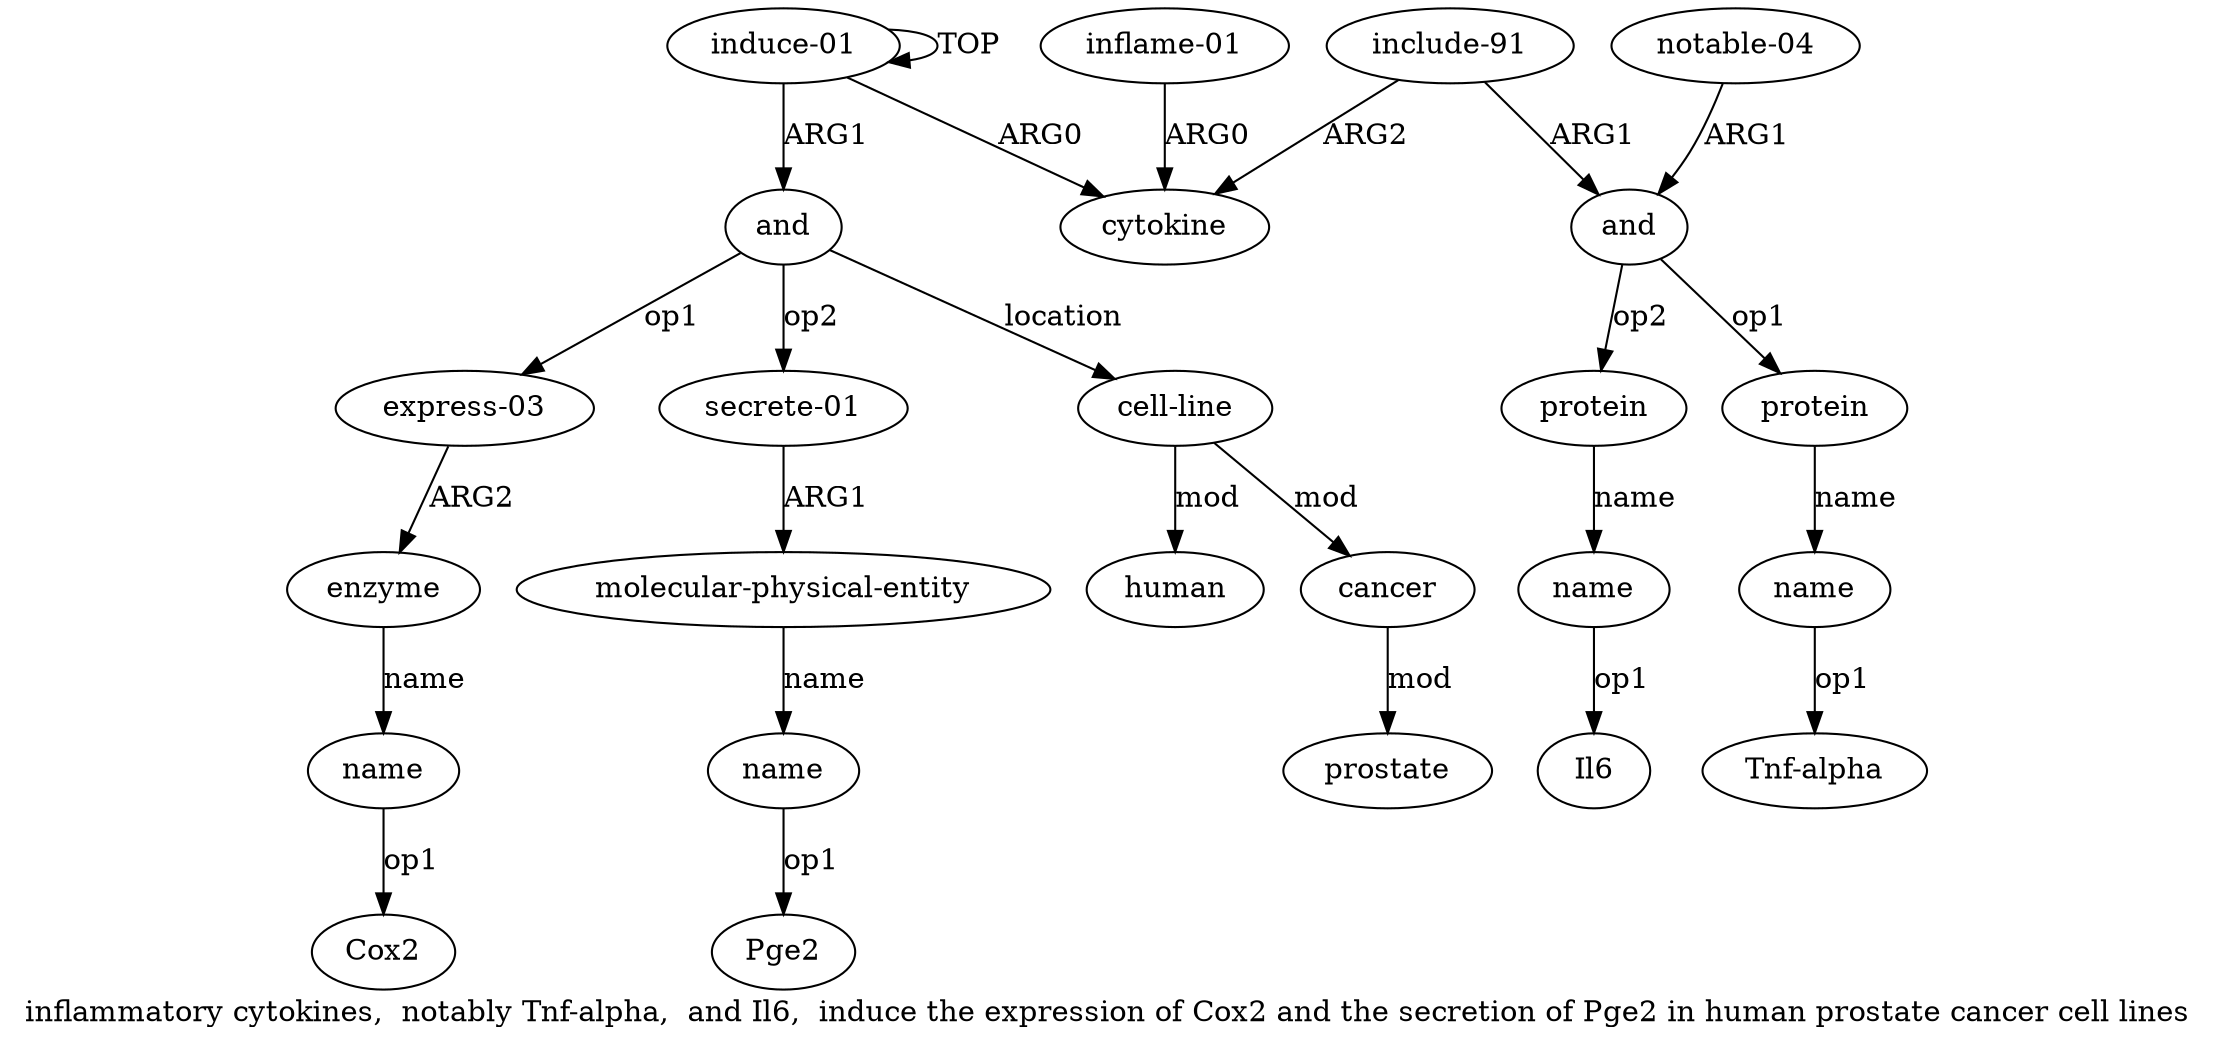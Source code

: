 digraph  {
	graph [label="inflammatory cytokines,  notably Tnf-alpha,  and Il6,  induce the expression of Cox2 and the secretion of Pge2 in human prostate \
cancer cell lines"];
	node [label="\N"];
	a20	 [color=black,
		gold_ind=20,
		gold_label=human,
		label=human,
		test_ind=20,
		test_label=human];
	"a7 Il6"	 [color=black,
		gold_ind=-1,
		gold_label=Il6,
		label=Il6,
		test_ind=-1,
		test_label=Il6];
	"a13 Cox2"	 [color=black,
		gold_ind=-1,
		gold_label=Cox2,
		label=Cox2,
		test_ind=-1,
		test_label=Cox2];
	"a16 Pge2"	 [color=black,
		gold_ind=-1,
		gold_label=Pge2,
		label=Pge2,
		test_ind=-1,
		test_label=Pge2];
	a15	 [color=black,
		gold_ind=15,
		gold_label="molecular-physical-entity",
		label="molecular-physical-entity",
		test_ind=15,
		test_label="molecular-physical-entity"];
	a16	 [color=black,
		gold_ind=16,
		gold_label=name,
		label=name,
		test_ind=16,
		test_label=name];
	a15 -> a16 [key=0,
	color=black,
	gold_label=name,
	label=name,
	test_label=name];
a14 [color=black,
	gold_ind=14,
	gold_label="secrete-01",
	label="secrete-01",
	test_ind=14,
	test_label="secrete-01"];
a14 -> a15 [key=0,
color=black,
gold_label=ARG1,
label=ARG1,
test_label=ARG1];
a17 [color=black,
gold_ind=17,
gold_label="cell-line",
label="cell-line",
test_ind=17,
test_label="cell-line"];
a17 -> a20 [key=0,
color=black,
gold_label=mod,
label=mod,
test_label=mod];
a18 [color=black,
gold_ind=18,
gold_label=cancer,
label=cancer,
test_ind=18,
test_label=cancer];
a17 -> a18 [key=0,
color=black,
gold_label=mod,
label=mod,
test_label=mod];
a16 -> "a16 Pge2" [key=0,
color=black,
gold_label=op1,
label=op1,
test_label=op1];
a11 [color=black,
gold_ind=11,
gold_label="express-03",
label="express-03",
test_ind=11,
test_label="express-03"];
a12 [color=black,
gold_ind=12,
gold_label=enzyme,
label=enzyme,
test_ind=12,
test_label=enzyme];
a11 -> a12 [key=0,
color=black,
gold_label=ARG2,
label=ARG2,
test_label=ARG2];
a10 [color=black,
gold_ind=10,
gold_label=and,
label=and,
test_ind=10,
test_label=and];
a10 -> a14 [key=0,
color=black,
gold_label=op2,
label=op2,
test_label=op2];
a10 -> a17 [key=0,
color=black,
gold_label=location,
label=location,
test_label=location];
a10 -> a11 [key=0,
color=black,
gold_label=op1,
label=op1,
test_label=op1];
a13 [color=black,
gold_ind=13,
gold_label=name,
label=name,
test_ind=13,
test_label=name];
a13 -> "a13 Cox2" [key=0,
color=black,
gold_label=op1,
label=op1,
test_label=op1];
a12 -> a13 [key=0,
color=black,
gold_label=name,
label=name,
test_label=name];
a19 [color=black,
gold_ind=19,
gold_label=prostate,
label=prostate,
test_ind=19,
test_label=prostate];
a18 -> a19 [key=0,
color=black,
gold_label=mod,
label=mod,
test_label=mod];
a1 [color=black,
gold_ind=1,
gold_label=cytokine,
label=cytokine,
test_ind=1,
test_label=cytokine];
a0 [color=black,
gold_ind=0,
gold_label="induce-01",
label="induce-01",
test_ind=0,
test_label="induce-01"];
a0 -> a10 [key=0,
color=black,
gold_label=ARG1,
label=ARG1,
test_label=ARG1];
a0 -> a1 [key=0,
color=black,
gold_label=ARG0,
label=ARG0,
test_label=ARG0];
a0 -> a0 [key=0,
color=black,
gold_label=TOP,
label=TOP,
test_label=TOP];
a3 [color=black,
gold_ind=3,
gold_label=and,
label=and,
test_ind=3,
test_label=and];
a4 [color=black,
gold_ind=4,
gold_label=protein,
label=protein,
test_ind=4,
test_label=protein];
a3 -> a4 [key=0,
color=black,
gold_label=op1,
label=op1,
test_label=op1];
a6 [color=black,
gold_ind=6,
gold_label=protein,
label=protein,
test_ind=6,
test_label=protein];
a3 -> a6 [key=0,
color=black,
gold_label=op2,
label=op2,
test_label=op2];
a2 [color=black,
gold_ind=2,
gold_label="include-91",
label="include-91",
test_ind=2,
test_label="include-91"];
a2 -> a1 [key=0,
color=black,
gold_label=ARG2,
label=ARG2,
test_label=ARG2];
a2 -> a3 [key=0,
color=black,
gold_label=ARG1,
label=ARG1,
test_label=ARG1];
a5 [color=black,
gold_ind=5,
gold_label=name,
label=name,
test_ind=5,
test_label=name];
"a5 Tnf-alpha" [color=black,
gold_ind=-1,
gold_label="Tnf-alpha",
label="Tnf-alpha",
test_ind=-1,
test_label="Tnf-alpha"];
a5 -> "a5 Tnf-alpha" [key=0,
color=black,
gold_label=op1,
label=op1,
test_label=op1];
a4 -> a5 [key=0,
color=black,
gold_label=name,
label=name,
test_label=name];
a7 [color=black,
gold_ind=7,
gold_label=name,
label=name,
test_ind=7,
test_label=name];
a7 -> "a7 Il6" [key=0,
color=black,
gold_label=op1,
label=op1,
test_label=op1];
a6 -> a7 [key=0,
color=black,
gold_label=name,
label=name,
test_label=name];
a9 [color=black,
gold_ind=9,
gold_label="inflame-01",
label="inflame-01",
test_ind=9,
test_label="inflame-01"];
a9 -> a1 [key=0,
color=black,
gold_label=ARG0,
label=ARG0,
test_label=ARG0];
a8 [color=black,
gold_ind=8,
gold_label="notable-04",
label="notable-04",
test_ind=8,
test_label="notable-04"];
a8 -> a3 [key=0,
color=black,
gold_label=ARG1,
label=ARG1,
test_label=ARG1];
}
